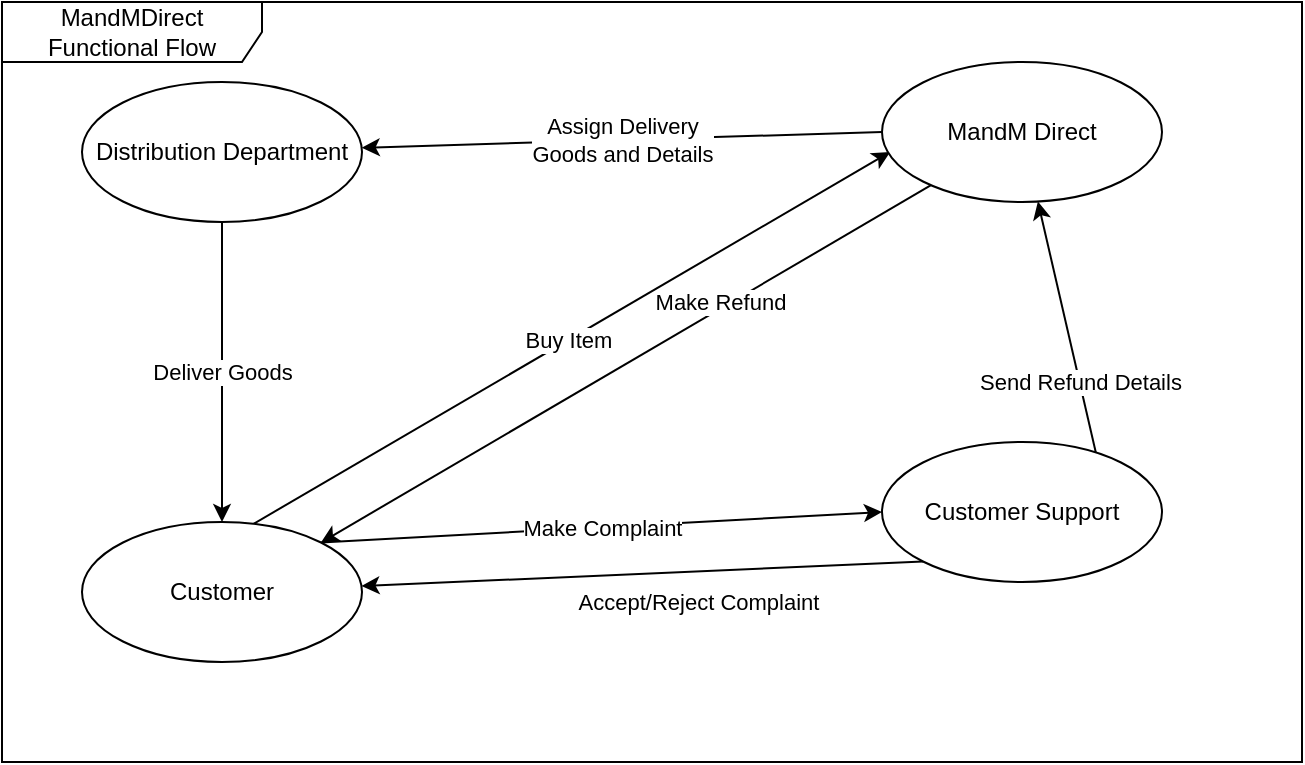 <mxfile version="15.4.3" type="github">
  <diagram id="p2q9YtW9ZhbQxPiLJNjh" name="Page-1">
    <mxGraphModel dx="1221" dy="644" grid="1" gridSize="10" guides="1" tooltips="1" connect="1" arrows="1" fold="1" page="1" pageScale="1" pageWidth="827" pageHeight="1169" math="0" shadow="0">
      <root>
        <mxCell id="0" />
        <mxCell id="1" parent="0" />
        <mxCell id="_p9DGE9gg8uyNRXukZC8-1" value="MandMDirect Functional Flow" style="shape=umlFrame;whiteSpace=wrap;html=1;width=130;height=30;" vertex="1" parent="1">
          <mxGeometry x="90" y="120" width="650" height="380" as="geometry" />
        </mxCell>
        <mxCell id="_p9DGE9gg8uyNRXukZC8-7" value="Buy Item" style="edgeStyle=none;rounded=0;orthogonalLoop=1;jettySize=auto;html=1;exitX=0.595;exitY=0.034;exitDx=0;exitDy=0;entryX=0.029;entryY=0.643;entryDx=0;entryDy=0;entryPerimeter=0;exitPerimeter=0;" edge="1" parent="1" source="_p9DGE9gg8uyNRXukZC8-2" target="_p9DGE9gg8uyNRXukZC8-5">
          <mxGeometry relative="1" as="geometry" />
        </mxCell>
        <mxCell id="_p9DGE9gg8uyNRXukZC8-14" value="Make Complaint" style="edgeStyle=none;rounded=0;orthogonalLoop=1;jettySize=auto;html=1;exitX=1;exitY=0;exitDx=0;exitDy=0;entryX=0;entryY=0.5;entryDx=0;entryDy=0;" edge="1" parent="1" source="_p9DGE9gg8uyNRXukZC8-2" target="_p9DGE9gg8uyNRXukZC8-13">
          <mxGeometry relative="1" as="geometry" />
        </mxCell>
        <mxCell id="_p9DGE9gg8uyNRXukZC8-2" value="Customer" style="ellipse;whiteSpace=wrap;html=1;" vertex="1" parent="1">
          <mxGeometry x="130" y="380" width="140" height="70" as="geometry" />
        </mxCell>
        <mxCell id="_p9DGE9gg8uyNRXukZC8-24" value="Make Refund" style="edgeStyle=none;rounded=0;orthogonalLoop=1;jettySize=auto;html=1;entryX=1;entryY=0;entryDx=0;entryDy=0;" edge="1" parent="1" source="_p9DGE9gg8uyNRXukZC8-5" target="_p9DGE9gg8uyNRXukZC8-2">
          <mxGeometry x="-0.322" y="-3" relative="1" as="geometry">
            <mxPoint x="590.081" y="439.536" as="sourcePoint" />
            <mxPoint as="offset" />
          </mxGeometry>
        </mxCell>
        <mxCell id="_p9DGE9gg8uyNRXukZC8-12" value="Deliver Goods" style="edgeStyle=none;rounded=0;orthogonalLoop=1;jettySize=auto;html=1;exitX=0.5;exitY=1;exitDx=0;exitDy=0;entryX=0.5;entryY=0;entryDx=0;entryDy=0;" edge="1" parent="1" source="_p9DGE9gg8uyNRXukZC8-4" target="_p9DGE9gg8uyNRXukZC8-2">
          <mxGeometry relative="1" as="geometry" />
        </mxCell>
        <mxCell id="_p9DGE9gg8uyNRXukZC8-4" value="Distribution Department" style="ellipse;whiteSpace=wrap;html=1;" vertex="1" parent="1">
          <mxGeometry x="130" y="160" width="140" height="70" as="geometry" />
        </mxCell>
        <mxCell id="_p9DGE9gg8uyNRXukZC8-11" value="Assign Delivery &lt;br&gt;Goods and Details" style="edgeStyle=none;rounded=0;orthogonalLoop=1;jettySize=auto;html=1;exitX=0;exitY=0.5;exitDx=0;exitDy=0;" edge="1" parent="1" source="_p9DGE9gg8uyNRXukZC8-5" target="_p9DGE9gg8uyNRXukZC8-4">
          <mxGeometry relative="1" as="geometry" />
        </mxCell>
        <mxCell id="_p9DGE9gg8uyNRXukZC8-5" value="MandM Direct" style="ellipse;whiteSpace=wrap;html=1;" vertex="1" parent="1">
          <mxGeometry x="530" y="150" width="140" height="70" as="geometry" />
        </mxCell>
        <mxCell id="_p9DGE9gg8uyNRXukZC8-15" value="Accept/Reject Complaint" style="edgeStyle=none;rounded=0;orthogonalLoop=1;jettySize=auto;html=1;exitX=0;exitY=1;exitDx=0;exitDy=0;" edge="1" parent="1" source="_p9DGE9gg8uyNRXukZC8-13" target="_p9DGE9gg8uyNRXukZC8-2">
          <mxGeometry x="-0.191" y="15" relative="1" as="geometry">
            <mxPoint as="offset" />
          </mxGeometry>
        </mxCell>
        <mxCell id="_p9DGE9gg8uyNRXukZC8-25" value="Send Refund Details" style="edgeStyle=none;rounded=0;orthogonalLoop=1;jettySize=auto;html=1;exitX=1;exitY=1;exitDx=0;exitDy=0;" edge="1" parent="1" source="_p9DGE9gg8uyNRXukZC8-13" target="_p9DGE9gg8uyNRXukZC8-5">
          <mxGeometry relative="1" as="geometry" />
        </mxCell>
        <mxCell id="_p9DGE9gg8uyNRXukZC8-13" value="Customer Support" style="ellipse;whiteSpace=wrap;html=1;" vertex="1" parent="1">
          <mxGeometry x="530" y="340" width="140" height="70" as="geometry" />
        </mxCell>
      </root>
    </mxGraphModel>
  </diagram>
</mxfile>
